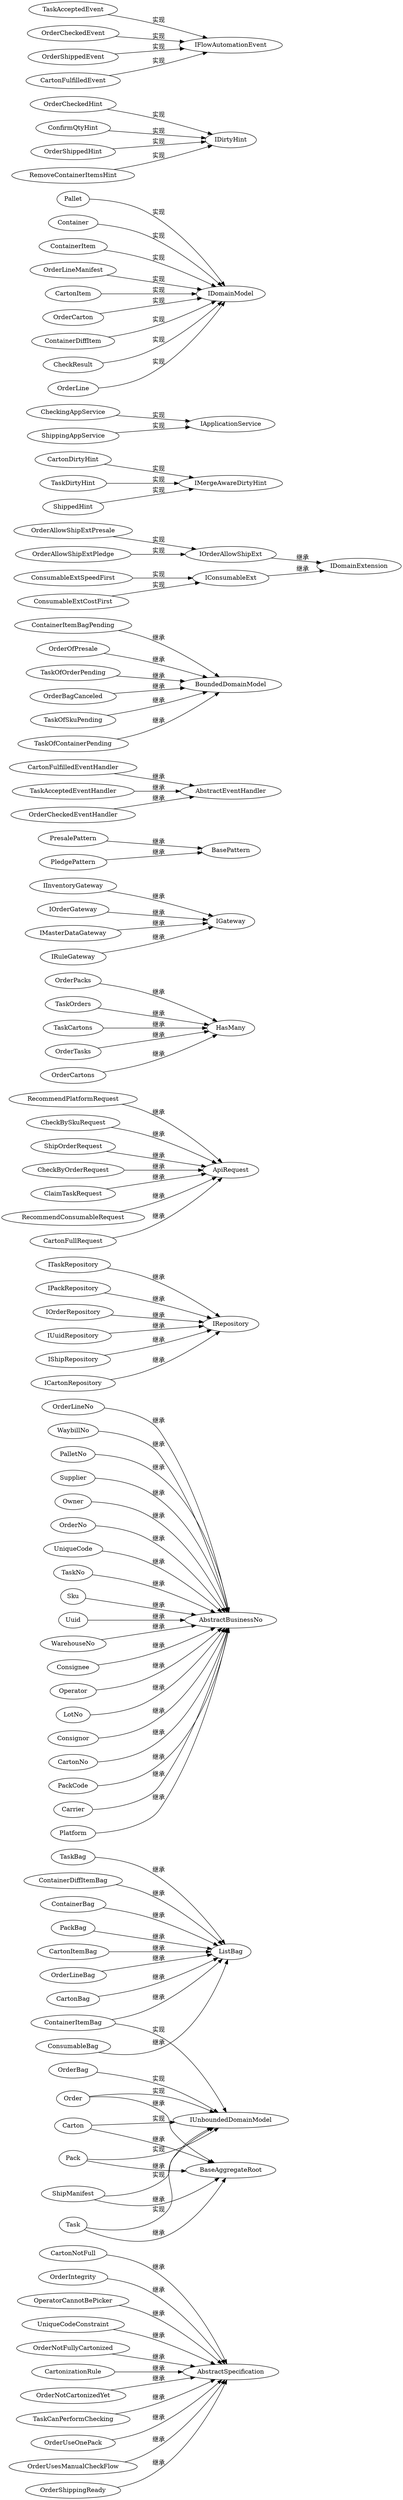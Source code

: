 digraph G {
   rankdir=LR;

CartonNotFull -> AbstractSpecification  [ label="继承" ];
CartonBag -> ListBag  [ label="继承" ];
OrderIntegrity -> AbstractSpecification  [ label="继承" ];
OrderLineNo -> AbstractBusinessNo  [ label="继承" ];
WaybillNo -> AbstractBusinessNo  [ label="继承" ];
PalletNo -> AbstractBusinessNo  [ label="继承" ];
ITaskRepository -> IRepository  [ label="继承" ];
OperatorCannotBePicker -> AbstractSpecification  [ label="继承" ];
Supplier -> AbstractBusinessNo  [ label="继承" ];
Owner -> AbstractBusinessNo  [ label="继承" ];
RecommendPlatformRequest -> ApiRequest  [ label="继承" ];
OrderPacks -> HasMany  [ label="继承" ];
ConsumableBag -> ListBag  [ label="继承" ];
IInventoryGateway -> IGateway  [ label="继承" ];
TaskBag -> ListBag  [ label="继承" ];
ContainerDiffItemBag -> ListBag  [ label="继承" ];
OrderNo -> AbstractBusinessNo  [ label="继承" ];
IPackRepository -> IRepository  [ label="继承" ];
ContainerBag -> ListBag  [ label="继承" ];
PresalePattern -> BasePattern  [ label="继承" ];
UniqueCodeConstraint -> AbstractSpecification  [ label="继承" ];
CartonFulfilledEventHandler -> AbstractEventHandler  [ label="继承" ];
ContainerItemBagPending -> BoundedDomainModel  [ label="继承" ];
PackBag -> ListBag  [ label="继承" ];
UniqueCode -> AbstractBusinessNo  [ label="继承" ];
CheckBySkuRequest -> ApiRequest  [ label="继承" ];
ShipOrderRequest -> ApiRequest  [ label="继承" ];
TaskAcceptedEventHandler -> AbstractEventHandler  [ label="继承" ];
OrderOfPresale -> BoundedDomainModel  [ label="继承" ];
TaskNo -> AbstractBusinessNo  [ label="继承" ];
OrderNotFullyCartonized -> AbstractSpecification  [ label="继承" ];
TaskOrders -> HasMany  [ label="继承" ];
Sku -> AbstractBusinessNo  [ label="继承" ];
CartonItemBag -> ListBag  [ label="继承" ];
Pack -> BaseAggregateRoot  [ label="继承" ];
Uuid -> AbstractBusinessNo  [ label="继承" ];
CartonizationRule -> AbstractSpecification  [ label="继承" ];
TaskOfOrderPending -> BoundedDomainModel  [ label="继承" ];
WarehouseNo -> AbstractBusinessNo  [ label="继承" ];
IOrderRepository -> IRepository  [ label="继承" ];
IOrderGateway -> IGateway  [ label="继承" ];
Task -> BaseAggregateRoot  [ label="继承" ];
OrderNotCartonizedYet -> AbstractSpecification  [ label="继承" ];
TaskCartons -> HasMany  [ label="继承" ];
OrderBagCanceled -> BoundedDomainModel  [ label="继承" ];
IUuidRepository -> IRepository  [ label="继承" ];
OrderCheckedEventHandler -> AbstractEventHandler  [ label="继承" ];
Consignee -> AbstractBusinessNo  [ label="继承" ];
Operator -> AbstractBusinessNo  [ label="继承" ];
CheckByOrderRequest -> ApiRequest  [ label="继承" ];
OrderLineBag -> ListBag  [ label="继承" ];
LotNo -> AbstractBusinessNo  [ label="继承" ];
ClaimTaskRequest -> ApiRequest  [ label="继承" ];
IConsumableExt -> IDomainExtension  [ label="继承" ];
IMasterDataGateway -> IGateway  [ label="继承" ];
IRuleGateway -> IGateway  [ label="继承" ];
IOrderAllowShipExt -> IDomainExtension  [ label="继承" ];
RecommendConsumableRequest -> ApiRequest  [ label="继承" ];
OrderTasks -> HasMany  [ label="继承" ];
PledgePattern -> BasePattern  [ label="继承" ];
CartonFullRequest -> ApiRequest  [ label="继承" ];
Consignor -> AbstractBusinessNo  [ label="继承" ];
ShipManifest -> BaseAggregateRoot  [ label="继承" ];
TaskCanPerformChecking -> AbstractSpecification  [ label="继承" ];
TaskOfSkuPending -> BoundedDomainModel  [ label="继承" ];
Order -> BaseAggregateRoot  [ label="继承" ];
OrderUseOnePack -> AbstractSpecification  [ label="继承" ];
CartonNo -> AbstractBusinessNo  [ label="继承" ];
OrderUsesManualCheckFlow -> AbstractSpecification  [ label="继承" ];
TaskOfContainerPending -> BoundedDomainModel  [ label="继承" ];
PackCode -> AbstractBusinessNo  [ label="继承" ];
Carton -> BaseAggregateRoot  [ label="继承" ];
Carrier -> AbstractBusinessNo  [ label="继承" ];
ContainerItemBag -> ListBag  [ label="继承" ];
OrderShippingReady -> AbstractSpecification  [ label="继承" ];
IShipRepository -> IRepository  [ label="继承" ];
OrderCartons -> HasMany  [ label="继承" ];
ICartonRepository -> IRepository  [ label="继承" ];
Platform -> AbstractBusinessNo  [ label="继承" ];
CartonDirtyHint -> IMergeAwareDirtyHint  [ label="实现" ];
CheckingAppService -> IApplicationService  [ label="实现" ];
Task -> IUnboundedDomainModel  [ label="实现" ];
Pallet -> IDomainModel  [ label="实现" ];
ConsumableExtSpeedFirst -> IConsumableExt  [ label="实现" ];
OrderCheckedHint -> IDirtyHint  [ label="实现" ];
ConfirmQtyHint -> IDirtyHint  [ label="实现" ];
Container -> IDomainModel  [ label="实现" ];
ContainerItem -> IDomainModel  [ label="实现" ];
OrderShippedHint -> IDirtyHint  [ label="实现" ];
RemoveContainerItemsHint -> IDirtyHint  [ label="实现" ];
OrderLineManifest -> IDomainModel  [ label="实现" ];
CartonItem -> IDomainModel  [ label="实现" ];
TaskAcceptedEvent -> IFlowAutomationEvent  [ label="实现" ];
OrderCarton -> IDomainModel  [ label="实现" ];
OrderBag -> IUnboundedDomainModel  [ label="实现" ];
TaskDirtyHint -> IMergeAwareDirtyHint  [ label="实现" ];
Order -> IUnboundedDomainModel  [ label="实现" ];
OrderCheckedEvent -> IFlowAutomationEvent  [ label="实现" ];
Carton -> IUnboundedDomainModel  [ label="实现" ];
ShipManifest -> IUnboundedDomainModel  [ label="实现" ];
OrderAllowShipExtPresale -> IOrderAllowShipExt  [ label="实现" ];
ContainerDiffItem -> IDomainModel  [ label="实现" ];
ContainerItemBag -> IUnboundedDomainModel  [ label="实现" ];
OrderShippedEvent -> IFlowAutomationEvent  [ label="实现" ];
Pack -> IUnboundedDomainModel  [ label="实现" ];
ShippedHint -> IMergeAwareDirtyHint  [ label="实现" ];
OrderAllowShipExtPledge -> IOrderAllowShipExt  [ label="实现" ];
ShippingAppService -> IApplicationService  [ label="实现" ];
CheckResult -> IDomainModel  [ label="实现" ];
OrderLine -> IDomainModel  [ label="实现" ];
CartonFulfilledEvent -> IFlowAutomationEvent  [ label="实现" ];
ConsumableExtCostFirst -> IConsumableExt  [ label="实现" ];
}